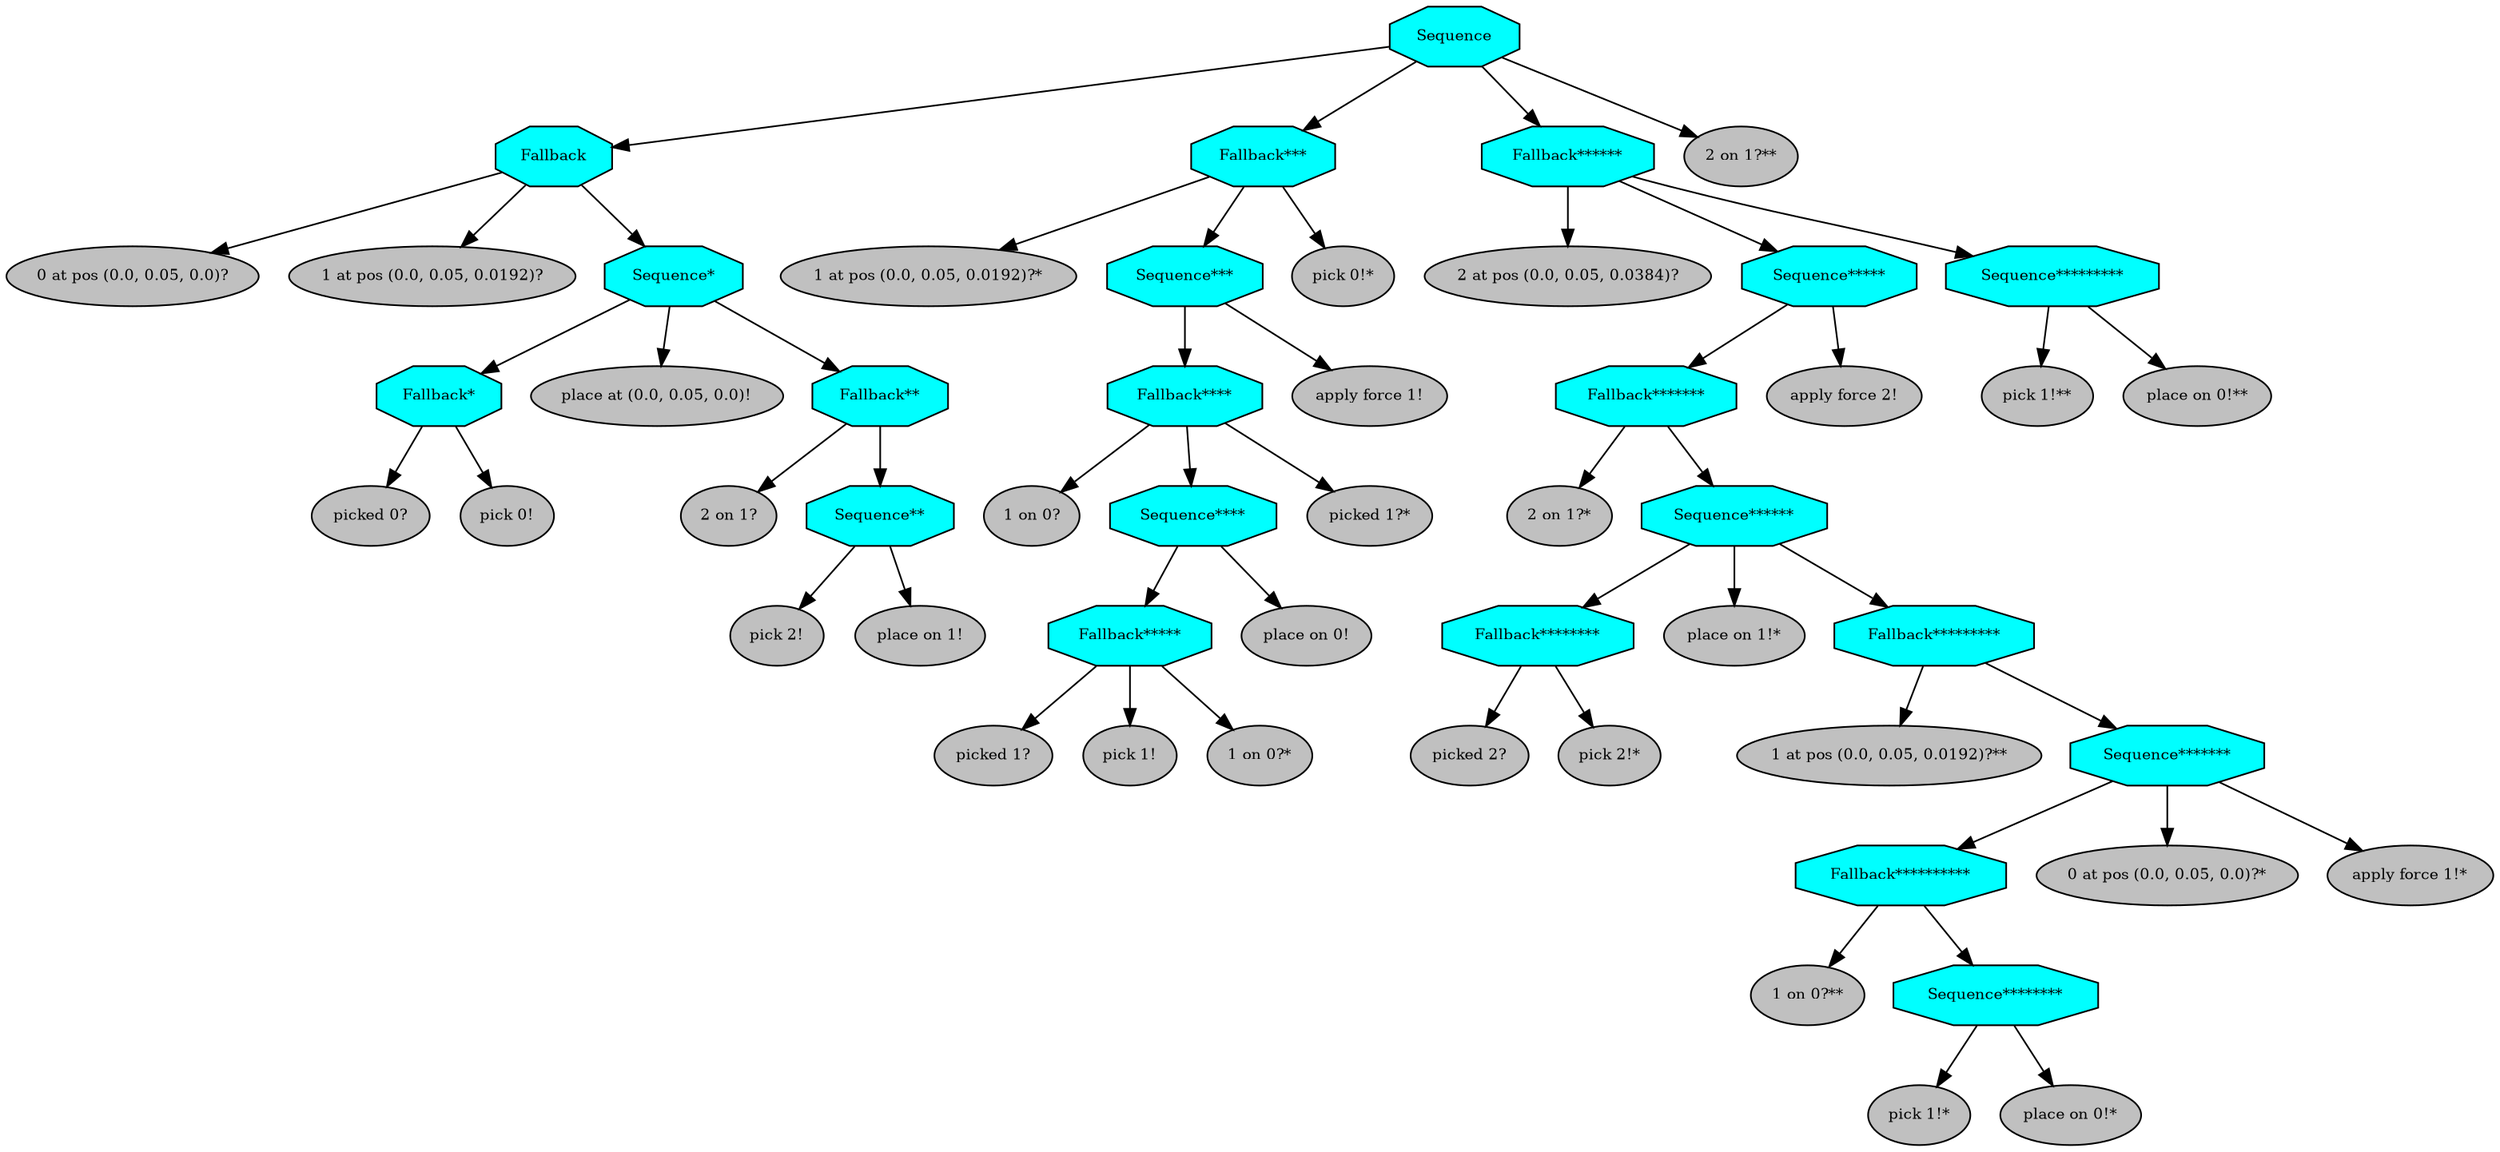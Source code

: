 digraph pastafarianism {
ordering=out;
graph [fontname="times-roman"];
node [fontname="times-roman"];
edge [fontname="times-roman"];
Sequence [fillcolor=cyan, fontcolor=black, fontsize=9, label=Sequence, shape=octagon, style=filled];
Fallback [fillcolor=cyan, fontcolor=black, fontsize=9, label=Fallback, shape=octagon, style=filled];
Sequence -> Fallback;
"0 at pos (0.0, 0.05, 0.0)?" [fillcolor=gray, fontcolor=black, fontsize=9, label="0 at pos (0.0, 0.05, 0.0)?", shape=ellipse, style=filled];
Fallback -> "0 at pos (0.0, 0.05, 0.0)?";
"1 at pos (0.0, 0.05, 0.0192)?" [fillcolor=gray, fontcolor=black, fontsize=9, label="1 at pos (0.0, 0.05, 0.0192)?", shape=ellipse, style=filled];
Fallback -> "1 at pos (0.0, 0.05, 0.0192)?";
"Sequence*" [fillcolor=cyan, fontcolor=black, fontsize=9, label="Sequence*", shape=octagon, style=filled];
Fallback -> "Sequence*";
"Fallback*" [fillcolor=cyan, fontcolor=black, fontsize=9, label="Fallback*", shape=octagon, style=filled];
"Sequence*" -> "Fallback*";
"picked 0?" [fillcolor=gray, fontcolor=black, fontsize=9, label="picked 0?", shape=ellipse, style=filled];
"Fallback*" -> "picked 0?";
"pick 0!" [fillcolor=gray, fontcolor=black, fontsize=9, label="pick 0!", shape=ellipse, style=filled];
"Fallback*" -> "pick 0!";
"place at (0.0, 0.05, 0.0)!" [fillcolor=gray, fontcolor=black, fontsize=9, label="place at (0.0, 0.05, 0.0)!", shape=ellipse, style=filled];
"Sequence*" -> "place at (0.0, 0.05, 0.0)!";
"Fallback**" [fillcolor=cyan, fontcolor=black, fontsize=9, label="Fallback**", shape=octagon, style=filled];
"Sequence*" -> "Fallback**";
"2 on 1?" [fillcolor=gray, fontcolor=black, fontsize=9, label="2 on 1?", shape=ellipse, style=filled];
"Fallback**" -> "2 on 1?";
"Sequence**" [fillcolor=cyan, fontcolor=black, fontsize=9, label="Sequence**", shape=octagon, style=filled];
"Fallback**" -> "Sequence**";
"pick 2!" [fillcolor=gray, fontcolor=black, fontsize=9, label="pick 2!", shape=ellipse, style=filled];
"Sequence**" -> "pick 2!";
"place on 1!" [fillcolor=gray, fontcolor=black, fontsize=9, label="place on 1!", shape=ellipse, style=filled];
"Sequence**" -> "place on 1!";
"Fallback***" [fillcolor=cyan, fontcolor=black, fontsize=9, label="Fallback***", shape=octagon, style=filled];
Sequence -> "Fallback***";
"1 at pos (0.0, 0.05, 0.0192)?*" [fillcolor=gray, fontcolor=black, fontsize=9, label="1 at pos (0.0, 0.05, 0.0192)?*", shape=ellipse, style=filled];
"Fallback***" -> "1 at pos (0.0, 0.05, 0.0192)?*";
"Sequence***" [fillcolor=cyan, fontcolor=black, fontsize=9, label="Sequence***", shape=octagon, style=filled];
"Fallback***" -> "Sequence***";
"Fallback****" [fillcolor=cyan, fontcolor=black, fontsize=9, label="Fallback****", shape=octagon, style=filled];
"Sequence***" -> "Fallback****";
"1 on 0?" [fillcolor=gray, fontcolor=black, fontsize=9, label="1 on 0?", shape=ellipse, style=filled];
"Fallback****" -> "1 on 0?";
"Sequence****" [fillcolor=cyan, fontcolor=black, fontsize=9, label="Sequence****", shape=octagon, style=filled];
"Fallback****" -> "Sequence****";
"Fallback*****" [fillcolor=cyan, fontcolor=black, fontsize=9, label="Fallback*****", shape=octagon, style=filled];
"Sequence****" -> "Fallback*****";
"picked 1?" [fillcolor=gray, fontcolor=black, fontsize=9, label="picked 1?", shape=ellipse, style=filled];
"Fallback*****" -> "picked 1?";
"pick 1!" [fillcolor=gray, fontcolor=black, fontsize=9, label="pick 1!", shape=ellipse, style=filled];
"Fallback*****" -> "pick 1!";
"1 on 0?*" [fillcolor=gray, fontcolor=black, fontsize=9, label="1 on 0?*", shape=ellipse, style=filled];
"Fallback*****" -> "1 on 0?*";
"place on 0!" [fillcolor=gray, fontcolor=black, fontsize=9, label="place on 0!", shape=ellipse, style=filled];
"Sequence****" -> "place on 0!";
"picked 1?*" [fillcolor=gray, fontcolor=black, fontsize=9, label="picked 1?*", shape=ellipse, style=filled];
"Fallback****" -> "picked 1?*";
"apply force 1!" [fillcolor=gray, fontcolor=black, fontsize=9, label="apply force 1!", shape=ellipse, style=filled];
"Sequence***" -> "apply force 1!";
"pick 0!*" [fillcolor=gray, fontcolor=black, fontsize=9, label="pick 0!*", shape=ellipse, style=filled];
"Fallback***" -> "pick 0!*";
"Fallback******" [fillcolor=cyan, fontcolor=black, fontsize=9, label="Fallback******", shape=octagon, style=filled];
Sequence -> "Fallback******";
"2 at pos (0.0, 0.05, 0.0384)?" [fillcolor=gray, fontcolor=black, fontsize=9, label="2 at pos (0.0, 0.05, 0.0384)?", shape=ellipse, style=filled];
"Fallback******" -> "2 at pos (0.0, 0.05, 0.0384)?";
"Sequence*****" [fillcolor=cyan, fontcolor=black, fontsize=9, label="Sequence*****", shape=octagon, style=filled];
"Fallback******" -> "Sequence*****";
"Fallback*******" [fillcolor=cyan, fontcolor=black, fontsize=9, label="Fallback*******", shape=octagon, style=filled];
"Sequence*****" -> "Fallback*******";
"2 on 1?*" [fillcolor=gray, fontcolor=black, fontsize=9, label="2 on 1?*", shape=ellipse, style=filled];
"Fallback*******" -> "2 on 1?*";
"Sequence******" [fillcolor=cyan, fontcolor=black, fontsize=9, label="Sequence******", shape=octagon, style=filled];
"Fallback*******" -> "Sequence******";
"Fallback********" [fillcolor=cyan, fontcolor=black, fontsize=9, label="Fallback********", shape=octagon, style=filled];
"Sequence******" -> "Fallback********";
"picked 2?" [fillcolor=gray, fontcolor=black, fontsize=9, label="picked 2?", shape=ellipse, style=filled];
"Fallback********" -> "picked 2?";
"pick 2!*" [fillcolor=gray, fontcolor=black, fontsize=9, label="pick 2!*", shape=ellipse, style=filled];
"Fallback********" -> "pick 2!*";
"place on 1!*" [fillcolor=gray, fontcolor=black, fontsize=9, label="place on 1!*", shape=ellipse, style=filled];
"Sequence******" -> "place on 1!*";
"Fallback*********" [fillcolor=cyan, fontcolor=black, fontsize=9, label="Fallback*********", shape=octagon, style=filled];
"Sequence******" -> "Fallback*********";
"1 at pos (0.0, 0.05, 0.0192)?**" [fillcolor=gray, fontcolor=black, fontsize=9, label="1 at pos (0.0, 0.05, 0.0192)?**", shape=ellipse, style=filled];
"Fallback*********" -> "1 at pos (0.0, 0.05, 0.0192)?**";
"Sequence*******" [fillcolor=cyan, fontcolor=black, fontsize=9, label="Sequence*******", shape=octagon, style=filled];
"Fallback*********" -> "Sequence*******";
"Fallback**********" [fillcolor=cyan, fontcolor=black, fontsize=9, label="Fallback**********", shape=octagon, style=filled];
"Sequence*******" -> "Fallback**********";
"1 on 0?**" [fillcolor=gray, fontcolor=black, fontsize=9, label="1 on 0?**", shape=ellipse, style=filled];
"Fallback**********" -> "1 on 0?**";
"Sequence********" [fillcolor=cyan, fontcolor=black, fontsize=9, label="Sequence********", shape=octagon, style=filled];
"Fallback**********" -> "Sequence********";
"pick 1!*" [fillcolor=gray, fontcolor=black, fontsize=9, label="pick 1!*", shape=ellipse, style=filled];
"Sequence********" -> "pick 1!*";
"place on 0!*" [fillcolor=gray, fontcolor=black, fontsize=9, label="place on 0!*", shape=ellipse, style=filled];
"Sequence********" -> "place on 0!*";
"0 at pos (0.0, 0.05, 0.0)?*" [fillcolor=gray, fontcolor=black, fontsize=9, label="0 at pos (0.0, 0.05, 0.0)?*", shape=ellipse, style=filled];
"Sequence*******" -> "0 at pos (0.0, 0.05, 0.0)?*";
"apply force 1!*" [fillcolor=gray, fontcolor=black, fontsize=9, label="apply force 1!*", shape=ellipse, style=filled];
"Sequence*******" -> "apply force 1!*";
"apply force 2!" [fillcolor=gray, fontcolor=black, fontsize=9, label="apply force 2!", shape=ellipse, style=filled];
"Sequence*****" -> "apply force 2!";
"Sequence*********" [fillcolor=cyan, fontcolor=black, fontsize=9, label="Sequence*********", shape=octagon, style=filled];
"Fallback******" -> "Sequence*********";
"pick 1!**" [fillcolor=gray, fontcolor=black, fontsize=9, label="pick 1!**", shape=ellipse, style=filled];
"Sequence*********" -> "pick 1!**";
"place on 0!**" [fillcolor=gray, fontcolor=black, fontsize=9, label="place on 0!**", shape=ellipse, style=filled];
"Sequence*********" -> "place on 0!**";
"2 on 1?**" [fillcolor=gray, fontcolor=black, fontsize=9, label="2 on 1?**", shape=ellipse, style=filled];
Sequence -> "2 on 1?**";
}
